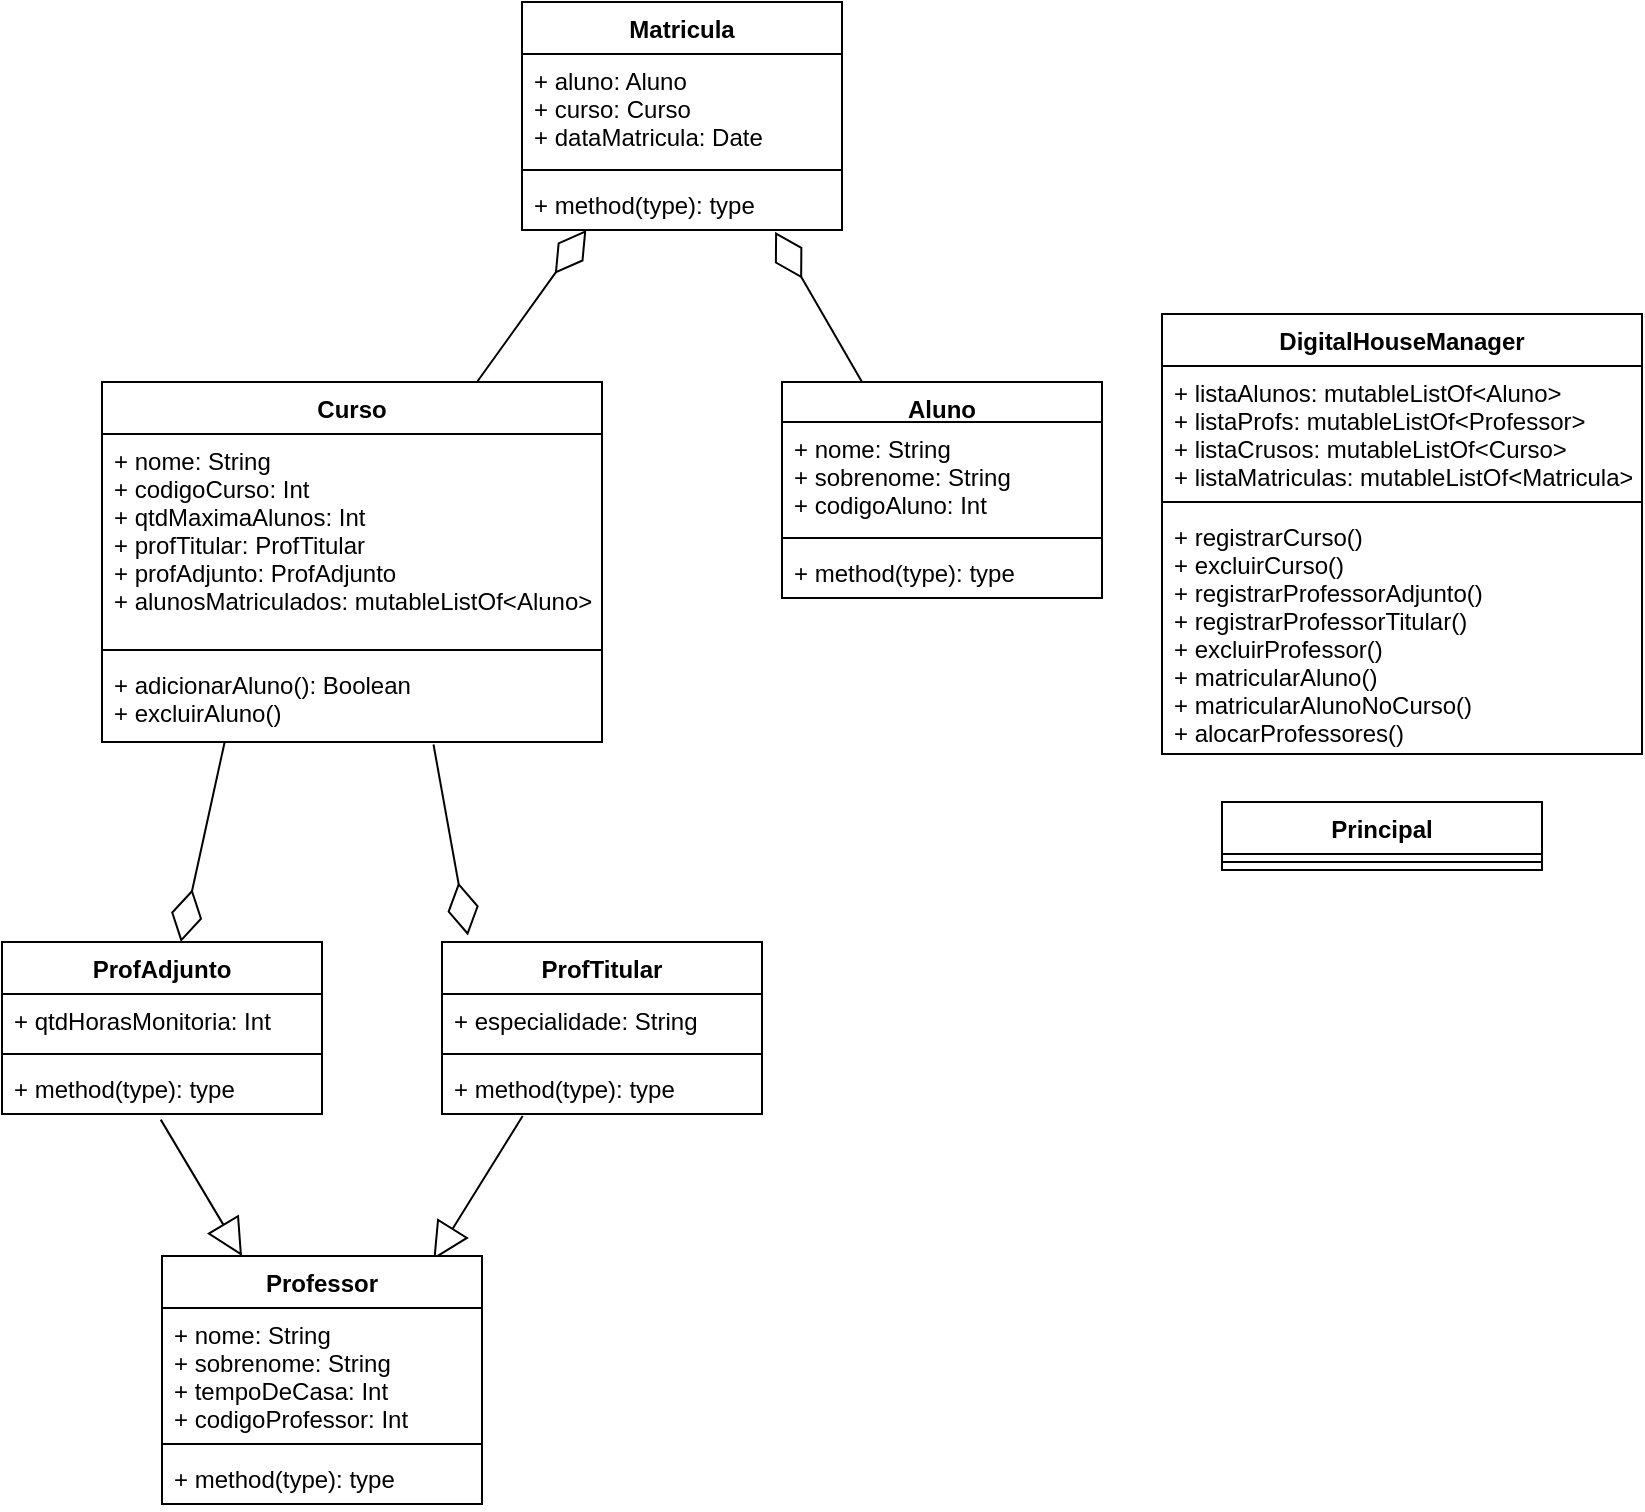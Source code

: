 <mxfile version="13.7.6" type="device"><diagram id="J4Fhx5ySVqnQLErAa5l6" name="Page-1"><mxGraphModel dx="3402" dy="839" grid="1" gridSize="10" guides="1" tooltips="1" connect="1" arrows="1" fold="1" page="1" pageScale="1" pageWidth="850" pageHeight="1100" math="0" shadow="0"><root><mxCell id="0"/><mxCell id="1" parent="0"/><mxCell id="slBJOf5cmzynUeOVuxHL-15" value="" style="endArrow=block;endSize=16;endFill=0;html=1;exitX=0.252;exitY=1.039;exitDx=0;exitDy=0;exitPerimeter=0;entryX=0.848;entryY=0.015;entryDx=0;entryDy=0;entryPerimeter=0;" edge="1" parent="1" source="slBJOf5cmzynUeOVuxHL-6" target="slBJOf5cmzynUeOVuxHL-11"><mxGeometry width="160" relative="1" as="geometry"><mxPoint x="-1099" y="566" as="sourcePoint"/><mxPoint x="-1320" y="633" as="targetPoint"/></mxGeometry></mxCell><mxCell id="slBJOf5cmzynUeOVuxHL-17" value="" style="endArrow=diamondThin;endFill=0;endSize=24;html=1;entryX=0.791;entryY=1.035;entryDx=0;entryDy=0;entryPerimeter=0;exitX=0.25;exitY=0;exitDx=0;exitDy=0;" edge="1" parent="1" source="yDU6y2kVKk_YVoCaQCtp-1" target="GADwbQCfjV7T5i5HMJWI-10"><mxGeometry width="160" relative="1" as="geometry"><mxPoint x="-900" y="290" as="sourcePoint"/><mxPoint x="-740" y="290" as="targetPoint"/></mxGeometry></mxCell><mxCell id="slBJOf5cmzynUeOVuxHL-18" value="" style="endArrow=diamondThin;endFill=0;endSize=24;html=1;entryX=0.201;entryY=1;entryDx=0;entryDy=0;entryPerimeter=0;exitX=0.75;exitY=0;exitDx=0;exitDy=0;" edge="1" parent="1" source="yDU6y2kVKk_YVoCaQCtp-5" target="GADwbQCfjV7T5i5HMJWI-10"><mxGeometry width="160" relative="1" as="geometry"><mxPoint x="-1320" y="180" as="sourcePoint"/><mxPoint x="-740" y="290" as="targetPoint"/></mxGeometry></mxCell><mxCell id="slBJOf5cmzynUeOVuxHL-16" value="" style="endArrow=block;endSize=16;endFill=0;html=1;entryX=0.25;entryY=0;entryDx=0;entryDy=0;exitX=0.496;exitY=1.108;exitDx=0;exitDy=0;exitPerimeter=0;" edge="1" parent="1" source="slBJOf5cmzynUeOVuxHL-10" target="slBJOf5cmzynUeOVuxHL-11"><mxGeometry width="160" relative="1" as="geometry"><mxPoint x="-1592" y="383" as="sourcePoint"/><mxPoint x="-1500" y="453" as="targetPoint"/><Array as="points"/></mxGeometry></mxCell><mxCell id="slBJOf5cmzynUeOVuxHL-21" value="" style="endArrow=diamondThin;endFill=0;endSize=24;html=1;exitX=0.663;exitY=1.03;exitDx=0;exitDy=0;exitPerimeter=0;entryX=0.081;entryY=-0.038;entryDx=0;entryDy=0;entryPerimeter=0;" edge="1" parent="1" source="yDU6y2kVKk_YVoCaQCtp-8" target="slBJOf5cmzynUeOVuxHL-3"><mxGeometry width="160" relative="1" as="geometry"><mxPoint x="-900" y="470" as="sourcePoint"/><mxPoint x="-740" y="470" as="targetPoint"/></mxGeometry></mxCell><mxCell id="slBJOf5cmzynUeOVuxHL-22" value="" style="endArrow=diamondThin;endFill=0;endSize=24;html=1;exitX=0.245;exitY=1.009;exitDx=0;exitDy=0;exitPerimeter=0;" edge="1" parent="1" source="yDU6y2kVKk_YVoCaQCtp-8" target="slBJOf5cmzynUeOVuxHL-7"><mxGeometry width="160" relative="1" as="geometry"><mxPoint x="-900" y="470" as="sourcePoint"/><mxPoint x="-740" y="470" as="targetPoint"/></mxGeometry></mxCell><mxCell id="GADwbQCfjV7T5i5HMJWI-7" value="Matricula" style="swimlane;fontStyle=1;align=center;verticalAlign=top;childLayout=stackLayout;horizontal=1;startSize=26;horizontalStack=0;resizeParent=1;resizeParentMax=0;resizeLast=0;collapsible=1;marginBottom=0;" parent="1" vertex="1"><mxGeometry x="-1280" y="10" width="160" height="114" as="geometry"/></mxCell><mxCell id="GADwbQCfjV7T5i5HMJWI-8" value="+ aluno: Aluno&#10;+ curso: Curso&#10;+ dataMatricula: Date" style="text;strokeColor=none;fillColor=none;align=left;verticalAlign=top;spacingLeft=4;spacingRight=4;overflow=hidden;rotatable=0;points=[[0,0.5],[1,0.5]];portConstraint=eastwest;" parent="GADwbQCfjV7T5i5HMJWI-7" vertex="1"><mxGeometry y="26" width="160" height="54" as="geometry"/></mxCell><mxCell id="GADwbQCfjV7T5i5HMJWI-9" value="" style="line;strokeWidth=1;fillColor=none;align=left;verticalAlign=middle;spacingTop=-1;spacingLeft=3;spacingRight=3;rotatable=0;labelPosition=right;points=[];portConstraint=eastwest;" parent="GADwbQCfjV7T5i5HMJWI-7" vertex="1"><mxGeometry y="80" width="160" height="8" as="geometry"/></mxCell><mxCell id="GADwbQCfjV7T5i5HMJWI-10" value="+ method(type): type" style="text;strokeColor=none;fillColor=none;align=left;verticalAlign=top;spacingLeft=4;spacingRight=4;overflow=hidden;rotatable=0;points=[[0,0.5],[1,0.5]];portConstraint=eastwest;" parent="GADwbQCfjV7T5i5HMJWI-7" vertex="1"><mxGeometry y="88" width="160" height="26" as="geometry"/></mxCell><mxCell id="yDU6y2kVKk_YVoCaQCtp-5" value="Curso" style="swimlane;fontStyle=1;align=center;verticalAlign=top;childLayout=stackLayout;horizontal=1;startSize=26;horizontalStack=0;resizeParent=1;resizeParentMax=0;resizeLast=0;collapsible=1;marginBottom=0;" parent="1" vertex="1"><mxGeometry x="-1490" y="200" width="250" height="180" as="geometry"/></mxCell><mxCell id="yDU6y2kVKk_YVoCaQCtp-6" value="+ nome: String&#10;+ codigoCurso: Int&#10;+ qtdMaximaAlunos: Int&#10;+ profTitular: ProfTitular&#10;+ profAdjunto: ProfAdjunto&#10;+ alunosMatriculados: mutableListOf&lt;Aluno&gt;" style="text;strokeColor=none;fillColor=none;align=left;verticalAlign=top;spacingLeft=4;spacingRight=4;overflow=hidden;rotatable=0;points=[[0,0.5],[1,0.5]];portConstraint=eastwest;" parent="yDU6y2kVKk_YVoCaQCtp-5" vertex="1"><mxGeometry y="26" width="250" height="104" as="geometry"/></mxCell><mxCell id="yDU6y2kVKk_YVoCaQCtp-7" value="" style="line;strokeWidth=1;fillColor=none;align=left;verticalAlign=middle;spacingTop=-1;spacingLeft=3;spacingRight=3;rotatable=0;labelPosition=right;points=[];portConstraint=eastwest;" parent="yDU6y2kVKk_YVoCaQCtp-5" vertex="1"><mxGeometry y="130" width="250" height="8" as="geometry"/></mxCell><mxCell id="yDU6y2kVKk_YVoCaQCtp-8" value="+ adicionarAluno(): Boolean&#10;+ excluirAluno()" style="text;strokeColor=none;fillColor=none;align=left;verticalAlign=top;spacingLeft=4;spacingRight=4;overflow=hidden;rotatable=0;points=[[0,0.5],[1,0.5]];portConstraint=eastwest;" parent="yDU6y2kVKk_YVoCaQCtp-5" vertex="1"><mxGeometry y="138" width="250" height="42" as="geometry"/></mxCell><mxCell id="yDU6y2kVKk_YVoCaQCtp-1" value="Aluno" style="swimlane;fontStyle=1;align=center;verticalAlign=top;childLayout=stackLayout;horizontal=1;startSize=20;horizontalStack=0;resizeParent=1;resizeParentMax=0;resizeLast=0;collapsible=1;marginBottom=0;" parent="1" vertex="1"><mxGeometry x="-1150" y="200" width="160" height="108" as="geometry"/></mxCell><mxCell id="yDU6y2kVKk_YVoCaQCtp-2" value="+ nome: String&#10;+ sobrenome: String&#10;+ codigoAluno: Int" style="text;strokeColor=none;fillColor=none;align=left;verticalAlign=top;spacingLeft=4;spacingRight=4;overflow=hidden;rotatable=0;points=[[0,0.5],[1,0.5]];portConstraint=eastwest;" parent="yDU6y2kVKk_YVoCaQCtp-1" vertex="1"><mxGeometry y="20" width="160" height="54" as="geometry"/></mxCell><mxCell id="yDU6y2kVKk_YVoCaQCtp-3" value="" style="line;strokeWidth=1;fillColor=none;align=left;verticalAlign=middle;spacingTop=-1;spacingLeft=3;spacingRight=3;rotatable=0;labelPosition=right;points=[];portConstraint=eastwest;" parent="yDU6y2kVKk_YVoCaQCtp-1" vertex="1"><mxGeometry y="74" width="160" height="8" as="geometry"/></mxCell><mxCell id="yDU6y2kVKk_YVoCaQCtp-4" value="+ method(type): type" style="text;strokeColor=none;fillColor=none;align=left;verticalAlign=top;spacingLeft=4;spacingRight=4;overflow=hidden;rotatable=0;points=[[0,0.5],[1,0.5]];portConstraint=eastwest;" parent="yDU6y2kVKk_YVoCaQCtp-1" vertex="1"><mxGeometry y="82" width="160" height="26" as="geometry"/></mxCell><mxCell id="slBJOf5cmzynUeOVuxHL-11" value="Professor" style="swimlane;fontStyle=1;align=center;verticalAlign=top;childLayout=stackLayout;horizontal=1;startSize=26;horizontalStack=0;resizeParent=1;resizeParentMax=0;resizeLast=0;collapsible=1;marginBottom=0;" vertex="1" parent="1"><mxGeometry x="-1460" y="637" width="160" height="124" as="geometry"/></mxCell><mxCell id="slBJOf5cmzynUeOVuxHL-12" value="+ nome: String&#10;+ sobrenome: String&#10;+ tempoDeCasa: Int&#10;+ codigoProfessor: Int" style="text;strokeColor=none;fillColor=none;align=left;verticalAlign=top;spacingLeft=4;spacingRight=4;overflow=hidden;rotatable=0;points=[[0,0.5],[1,0.5]];portConstraint=eastwest;" vertex="1" parent="slBJOf5cmzynUeOVuxHL-11"><mxGeometry y="26" width="160" height="64" as="geometry"/></mxCell><mxCell id="slBJOf5cmzynUeOVuxHL-13" value="" style="line;strokeWidth=1;fillColor=none;align=left;verticalAlign=middle;spacingTop=-1;spacingLeft=3;spacingRight=3;rotatable=0;labelPosition=right;points=[];portConstraint=eastwest;" vertex="1" parent="slBJOf5cmzynUeOVuxHL-11"><mxGeometry y="90" width="160" height="8" as="geometry"/></mxCell><mxCell id="slBJOf5cmzynUeOVuxHL-14" value="+ method(type): type" style="text;strokeColor=none;fillColor=none;align=left;verticalAlign=top;spacingLeft=4;spacingRight=4;overflow=hidden;rotatable=0;points=[[0,0.5],[1,0.5]];portConstraint=eastwest;" vertex="1" parent="slBJOf5cmzynUeOVuxHL-11"><mxGeometry y="98" width="160" height="26" as="geometry"/></mxCell><mxCell id="slBJOf5cmzynUeOVuxHL-7" value="ProfAdjunto" style="swimlane;fontStyle=1;align=center;verticalAlign=top;childLayout=stackLayout;horizontal=1;startSize=26;horizontalStack=0;resizeParent=1;resizeParentMax=0;resizeLast=0;collapsible=1;marginBottom=0;" vertex="1" parent="1"><mxGeometry x="-1540" y="480" width="160" height="86" as="geometry"/></mxCell><mxCell id="slBJOf5cmzynUeOVuxHL-8" value="+ qtdHorasMonitoria: Int" style="text;strokeColor=none;fillColor=none;align=left;verticalAlign=top;spacingLeft=4;spacingRight=4;overflow=hidden;rotatable=0;points=[[0,0.5],[1,0.5]];portConstraint=eastwest;" vertex="1" parent="slBJOf5cmzynUeOVuxHL-7"><mxGeometry y="26" width="160" height="26" as="geometry"/></mxCell><mxCell id="slBJOf5cmzynUeOVuxHL-9" value="" style="line;strokeWidth=1;fillColor=none;align=left;verticalAlign=middle;spacingTop=-1;spacingLeft=3;spacingRight=3;rotatable=0;labelPosition=right;points=[];portConstraint=eastwest;" vertex="1" parent="slBJOf5cmzynUeOVuxHL-7"><mxGeometry y="52" width="160" height="8" as="geometry"/></mxCell><mxCell id="slBJOf5cmzynUeOVuxHL-10" value="+ method(type): type" style="text;strokeColor=none;fillColor=none;align=left;verticalAlign=top;spacingLeft=4;spacingRight=4;overflow=hidden;rotatable=0;points=[[0,0.5],[1,0.5]];portConstraint=eastwest;" vertex="1" parent="slBJOf5cmzynUeOVuxHL-7"><mxGeometry y="60" width="160" height="26" as="geometry"/></mxCell><mxCell id="slBJOf5cmzynUeOVuxHL-3" value="ProfTitular" style="swimlane;fontStyle=1;align=center;verticalAlign=top;childLayout=stackLayout;horizontal=1;startSize=26;horizontalStack=0;resizeParent=1;resizeParentMax=0;resizeLast=0;collapsible=1;marginBottom=0;" vertex="1" parent="1"><mxGeometry x="-1320" y="480" width="160" height="86" as="geometry"/></mxCell><mxCell id="slBJOf5cmzynUeOVuxHL-4" value="+ especialidade: String" style="text;strokeColor=none;fillColor=none;align=left;verticalAlign=top;spacingLeft=4;spacingRight=4;overflow=hidden;rotatable=0;points=[[0,0.5],[1,0.5]];portConstraint=eastwest;" vertex="1" parent="slBJOf5cmzynUeOVuxHL-3"><mxGeometry y="26" width="160" height="26" as="geometry"/></mxCell><mxCell id="slBJOf5cmzynUeOVuxHL-5" value="" style="line;strokeWidth=1;fillColor=none;align=left;verticalAlign=middle;spacingTop=-1;spacingLeft=3;spacingRight=3;rotatable=0;labelPosition=right;points=[];portConstraint=eastwest;" vertex="1" parent="slBJOf5cmzynUeOVuxHL-3"><mxGeometry y="52" width="160" height="8" as="geometry"/></mxCell><mxCell id="slBJOf5cmzynUeOVuxHL-6" value="+ method(type): type" style="text;strokeColor=none;fillColor=none;align=left;verticalAlign=top;spacingLeft=4;spacingRight=4;overflow=hidden;rotatable=0;points=[[0,0.5],[1,0.5]];portConstraint=eastwest;" vertex="1" parent="slBJOf5cmzynUeOVuxHL-3"><mxGeometry y="60" width="160" height="26" as="geometry"/></mxCell><mxCell id="GADwbQCfjV7T5i5HMJWI-11" value="DigitalHouseManager" style="swimlane;fontStyle=1;align=center;verticalAlign=top;childLayout=stackLayout;horizontal=1;startSize=26;horizontalStack=0;resizeParent=1;resizeParentMax=0;resizeLast=0;collapsible=1;marginBottom=0;" parent="1" vertex="1"><mxGeometry x="-960" y="166" width="240" height="220" as="geometry"/></mxCell><mxCell id="GADwbQCfjV7T5i5HMJWI-12" value="+ listaAlunos: mutableListOf&lt;Aluno&gt;&#10;+ listaProfs: mutableListOf&lt;Professor&gt;&#10;+ listaCrusos: mutableListOf&lt;Curso&gt;&#10;+ listaMatriculas: mutableListOf&lt;Matricula&gt;" style="text;strokeColor=none;fillColor=none;align=left;verticalAlign=top;spacingLeft=4;spacingRight=4;overflow=hidden;rotatable=0;points=[[0,0.5],[1,0.5]];portConstraint=eastwest;" parent="GADwbQCfjV7T5i5HMJWI-11" vertex="1"><mxGeometry y="26" width="240" height="64" as="geometry"/></mxCell><mxCell id="GADwbQCfjV7T5i5HMJWI-13" value="" style="line;strokeWidth=1;fillColor=none;align=left;verticalAlign=middle;spacingTop=-1;spacingLeft=3;spacingRight=3;rotatable=0;labelPosition=right;points=[];portConstraint=eastwest;" parent="GADwbQCfjV7T5i5HMJWI-11" vertex="1"><mxGeometry y="90" width="240" height="8" as="geometry"/></mxCell><mxCell id="GADwbQCfjV7T5i5HMJWI-14" value="+ registrarCurso()&#10;+ excluirCurso()&#10;+ registrarProfessorAdjunto()&#10;+ registrarProfessorTitular()&#10;+ excluirProfessor()&#10;+ matricularAluno()&#10;+ matricularAlunoNoCurso()&#10;+ alocarProfessores()" style="text;strokeColor=none;fillColor=none;align=left;verticalAlign=top;spacingLeft=4;spacingRight=4;overflow=hidden;rotatable=0;points=[[0,0.5],[1,0.5]];portConstraint=eastwest;" parent="GADwbQCfjV7T5i5HMJWI-11" vertex="1"><mxGeometry y="98" width="240" height="122" as="geometry"/></mxCell><mxCell id="GADwbQCfjV7T5i5HMJWI-15" value="Principal" style="swimlane;fontStyle=1;align=center;verticalAlign=top;childLayout=stackLayout;horizontal=1;startSize=26;horizontalStack=0;resizeParent=1;resizeParentMax=0;resizeLast=0;collapsible=1;marginBottom=0;" parent="1" vertex="1"><mxGeometry x="-930" y="410" width="160" height="34" as="geometry"/></mxCell><mxCell id="GADwbQCfjV7T5i5HMJWI-17" value="" style="line;strokeWidth=1;fillColor=none;align=left;verticalAlign=middle;spacingTop=-1;spacingLeft=3;spacingRight=3;rotatable=0;labelPosition=right;points=[];portConstraint=eastwest;" parent="GADwbQCfjV7T5i5HMJWI-15" vertex="1"><mxGeometry y="26" width="160" height="8" as="geometry"/></mxCell></root></mxGraphModel></diagram></mxfile>